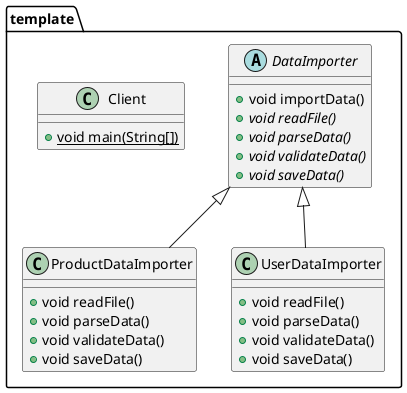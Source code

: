 @startuml
class template.ProductDataImporter {
+ void readFile()
+ void parseData()
+ void validateData()
+ void saveData()
}

abstract class template.DataImporter {
+ void importData()
+ {abstract}void readFile()
+ {abstract}void parseData()
+ {abstract}void validateData()
+ {abstract}void saveData()
}

class template.Client {
+ {static} void main(String[])
}

class template.UserDataImporter {
+ void readFile()
+ void parseData()
+ void validateData()
+ void saveData()
}



template.DataImporter <|-- template.ProductDataImporter
template.DataImporter <|-- template.UserDataImporter
@enduml